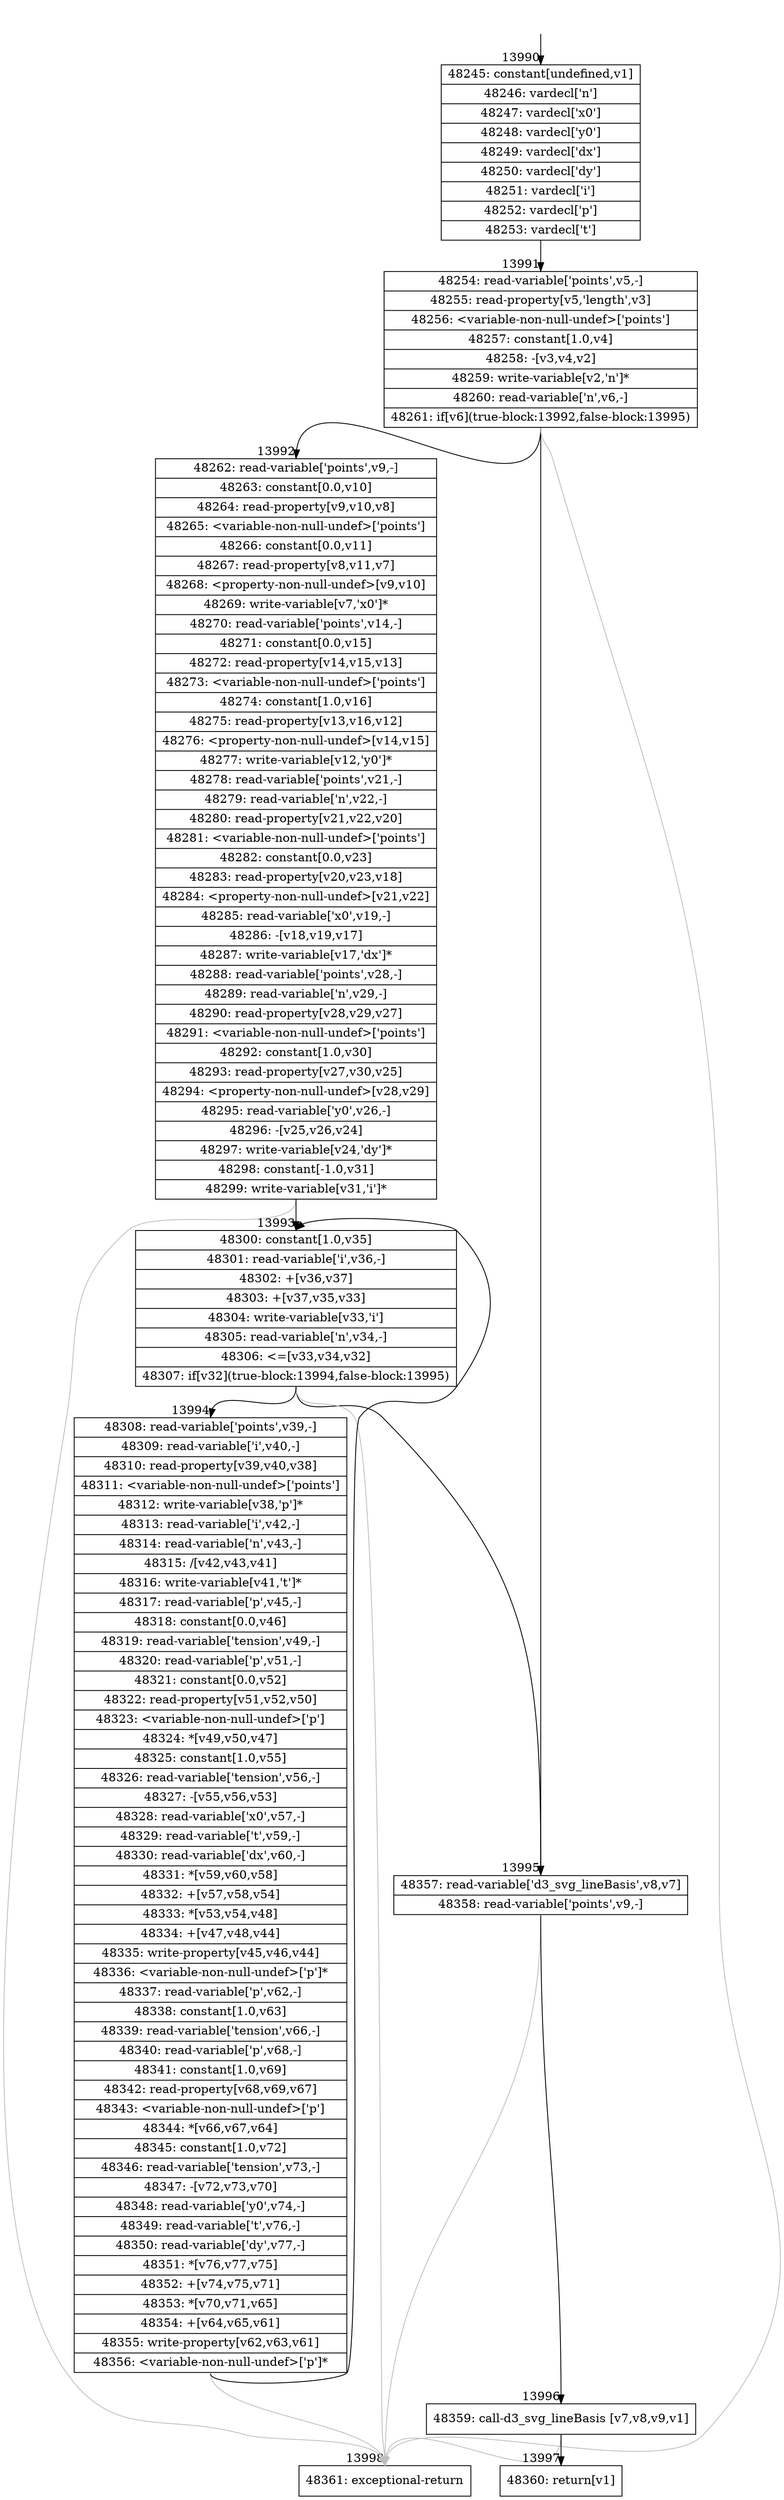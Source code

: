 digraph {
rankdir="TD"
BB_entry1291[shape=none,label=""];
BB_entry1291 -> BB13990 [tailport=s, headport=n, headlabel="    13990"]
BB13990 [shape=record label="{48245: constant[undefined,v1]|48246: vardecl['n']|48247: vardecl['x0']|48248: vardecl['y0']|48249: vardecl['dx']|48250: vardecl['dy']|48251: vardecl['i']|48252: vardecl['p']|48253: vardecl['t']}" ] 
BB13990 -> BB13991 [tailport=s, headport=n, headlabel="      13991"]
BB13991 [shape=record label="{48254: read-variable['points',v5,-]|48255: read-property[v5,'length',v3]|48256: \<variable-non-null-undef\>['points']|48257: constant[1.0,v4]|48258: -[v3,v4,v2]|48259: write-variable[v2,'n']*|48260: read-variable['n',v6,-]|48261: if[v6](true-block:13992,false-block:13995)}" ] 
BB13991 -> BB13992 [tailport=s, headport=n, headlabel="      13992"]
BB13991 -> BB13995 [tailport=s, headport=n, headlabel="      13995"]
BB13991 -> BB13998 [tailport=s, headport=n, color=gray, headlabel="      13998"]
BB13992 [shape=record label="{48262: read-variable['points',v9,-]|48263: constant[0.0,v10]|48264: read-property[v9,v10,v8]|48265: \<variable-non-null-undef\>['points']|48266: constant[0.0,v11]|48267: read-property[v8,v11,v7]|48268: \<property-non-null-undef\>[v9,v10]|48269: write-variable[v7,'x0']*|48270: read-variable['points',v14,-]|48271: constant[0.0,v15]|48272: read-property[v14,v15,v13]|48273: \<variable-non-null-undef\>['points']|48274: constant[1.0,v16]|48275: read-property[v13,v16,v12]|48276: \<property-non-null-undef\>[v14,v15]|48277: write-variable[v12,'y0']*|48278: read-variable['points',v21,-]|48279: read-variable['n',v22,-]|48280: read-property[v21,v22,v20]|48281: \<variable-non-null-undef\>['points']|48282: constant[0.0,v23]|48283: read-property[v20,v23,v18]|48284: \<property-non-null-undef\>[v21,v22]|48285: read-variable['x0',v19,-]|48286: -[v18,v19,v17]|48287: write-variable[v17,'dx']*|48288: read-variable['points',v28,-]|48289: read-variable['n',v29,-]|48290: read-property[v28,v29,v27]|48291: \<variable-non-null-undef\>['points']|48292: constant[1.0,v30]|48293: read-property[v27,v30,v25]|48294: \<property-non-null-undef\>[v28,v29]|48295: read-variable['y0',v26,-]|48296: -[v25,v26,v24]|48297: write-variable[v24,'dy']*|48298: constant[-1.0,v31]|48299: write-variable[v31,'i']*}" ] 
BB13992 -> BB13993 [tailport=s, headport=n, headlabel="      13993"]
BB13992 -> BB13998 [tailport=s, headport=n, color=gray]
BB13993 [shape=record label="{48300: constant[1.0,v35]|48301: read-variable['i',v36,-]|48302: +[v36,v37]|48303: +[v37,v35,v33]|48304: write-variable[v33,'i']|48305: read-variable['n',v34,-]|48306: \<=[v33,v34,v32]|48307: if[v32](true-block:13994,false-block:13995)}" ] 
BB13993 -> BB13994 [tailport=s, headport=n, headlabel="      13994"]
BB13993 -> BB13995 [tailport=s, headport=n]
BB13993 -> BB13998 [tailport=s, headport=n, color=gray]
BB13994 [shape=record label="{48308: read-variable['points',v39,-]|48309: read-variable['i',v40,-]|48310: read-property[v39,v40,v38]|48311: \<variable-non-null-undef\>['points']|48312: write-variable[v38,'p']*|48313: read-variable['i',v42,-]|48314: read-variable['n',v43,-]|48315: /[v42,v43,v41]|48316: write-variable[v41,'t']*|48317: read-variable['p',v45,-]|48318: constant[0.0,v46]|48319: read-variable['tension',v49,-]|48320: read-variable['p',v51,-]|48321: constant[0.0,v52]|48322: read-property[v51,v52,v50]|48323: \<variable-non-null-undef\>['p']|48324: *[v49,v50,v47]|48325: constant[1.0,v55]|48326: read-variable['tension',v56,-]|48327: -[v55,v56,v53]|48328: read-variable['x0',v57,-]|48329: read-variable['t',v59,-]|48330: read-variable['dx',v60,-]|48331: *[v59,v60,v58]|48332: +[v57,v58,v54]|48333: *[v53,v54,v48]|48334: +[v47,v48,v44]|48335: write-property[v45,v46,v44]|48336: \<variable-non-null-undef\>['p']*|48337: read-variable['p',v62,-]|48338: constant[1.0,v63]|48339: read-variable['tension',v66,-]|48340: read-variable['p',v68,-]|48341: constant[1.0,v69]|48342: read-property[v68,v69,v67]|48343: \<variable-non-null-undef\>['p']|48344: *[v66,v67,v64]|48345: constant[1.0,v72]|48346: read-variable['tension',v73,-]|48347: -[v72,v73,v70]|48348: read-variable['y0',v74,-]|48349: read-variable['t',v76,-]|48350: read-variable['dy',v77,-]|48351: *[v76,v77,v75]|48352: +[v74,v75,v71]|48353: *[v70,v71,v65]|48354: +[v64,v65,v61]|48355: write-property[v62,v63,v61]|48356: \<variable-non-null-undef\>['p']*}" ] 
BB13994 -> BB13993 [tailport=s, headport=n]
BB13994 -> BB13998 [tailport=s, headport=n, color=gray]
BB13995 [shape=record label="{48357: read-variable['d3_svg_lineBasis',v8,v7]|48358: read-variable['points',v9,-]}" ] 
BB13995 -> BB13996 [tailport=s, headport=n, headlabel="      13996"]
BB13995 -> BB13998 [tailport=s, headport=n, color=gray]
BB13996 [shape=record label="{48359: call-d3_svg_lineBasis [v7,v8,v9,v1]}" ] 
BB13996 -> BB13997 [tailport=s, headport=n, headlabel="      13997"]
BB13996 -> BB13998 [tailport=s, headport=n, color=gray]
BB13997 [shape=record label="{48360: return[v1]}" ] 
BB13998 [shape=record label="{48361: exceptional-return}" ] 
//#$~ 8287
}
